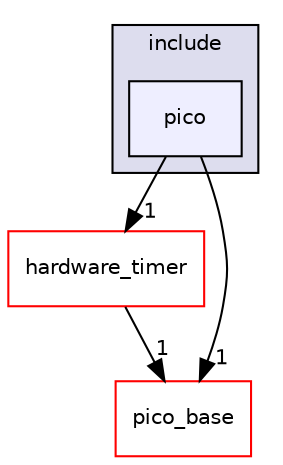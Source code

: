digraph "pico_time/include/pico" {
  compound=true
  node [ fontsize="10", fontname="Helvetica"];
  edge [ labelfontsize="10", labelfontname="Helvetica"];
  subgraph clusterdir_7f6704c0c7aea0908c85b6933a3abb3a {
    graph [ bgcolor="#ddddee", pencolor="black", label="include" fontname="Helvetica", fontsize="10", URL="dir_7f6704c0c7aea0908c85b6933a3abb3a.html"]
  dir_b964cebb8b2e52ea010b23b9a9d6fb68 [shape=box, label="pico", style="filled", fillcolor="#eeeeff", pencolor="black", URL="dir_b964cebb8b2e52ea010b23b9a9d6fb68.html"];
  }
  dir_cebeb0d5a079c028abb6d9e9a276866d [shape=box label="hardware_timer" fillcolor="white" style="filled" color="red" URL="dir_cebeb0d5a079c028abb6d9e9a276866d.html"];
  dir_ee4ba4c32933fd9d1c9bce216e67756d [shape=box label="pico_base" fillcolor="white" style="filled" color="red" URL="dir_ee4ba4c32933fd9d1c9bce216e67756d.html"];
  dir_b964cebb8b2e52ea010b23b9a9d6fb68->dir_cebeb0d5a079c028abb6d9e9a276866d [headlabel="1", labeldistance=1.5 headhref="dir_000037_000108.html"];
  dir_b964cebb8b2e52ea010b23b9a9d6fb68->dir_ee4ba4c32933fd9d1c9bce216e67756d [headlabel="1", labeldistance=1.5 headhref="dir_000037_000007.html"];
  dir_cebeb0d5a079c028abb6d9e9a276866d->dir_ee4ba4c32933fd9d1c9bce216e67756d [headlabel="1", labeldistance=1.5 headhref="dir_000108_000007.html"];
}
